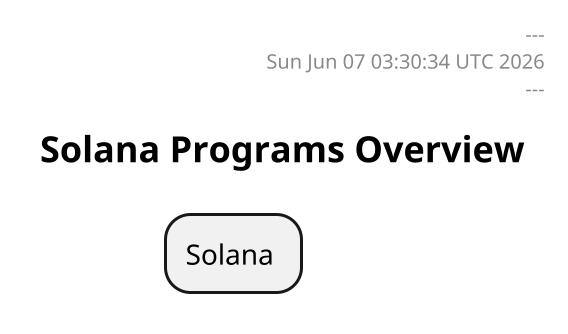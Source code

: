 @startmindmap

scale 2 

header 
---
%date()
---
end header 

title 
= Solana Programs Overview 
end title 

/' 
This is based off this article 
https://solana.com/news/getting-started-with-solana-development
'/

+ Solana 


@endmindmap
